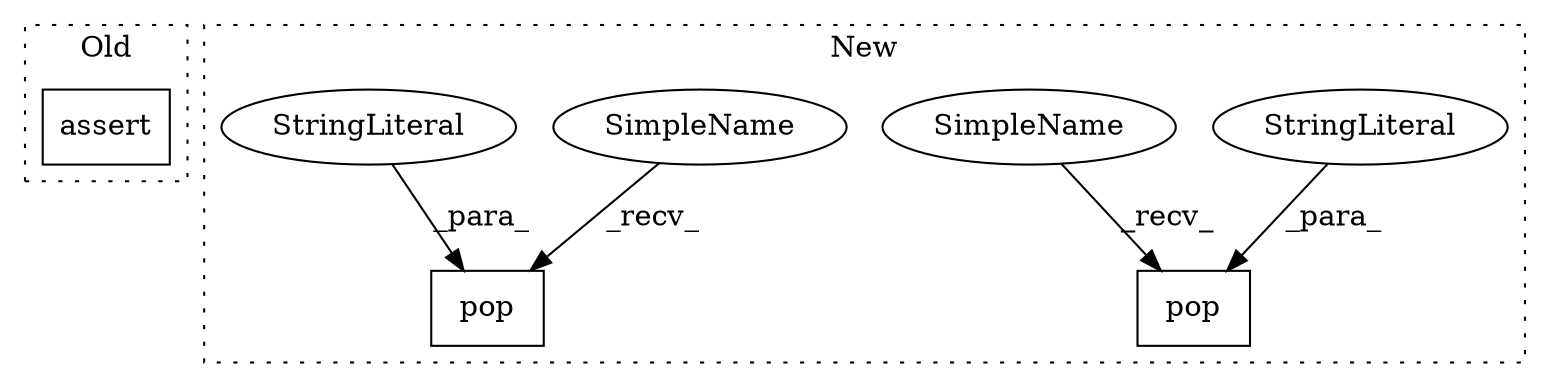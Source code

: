 digraph G {
subgraph cluster0 {
1 [label="assert" a="6" s="2490" l="7" shape="box"];
label = "Old";
style="dotted";
}
subgraph cluster1 {
2 [label="pop" a="32" s="3307,3339" l="4,1" shape="box"];
3 [label="StringLiteral" a="45" s="3311" l="23" shape="ellipse"];
4 [label="pop" a="32" s="3248,3271" l="4,1" shape="box"];
5 [label="StringLiteral" a="45" s="3252" l="14" shape="ellipse"];
6 [label="SimpleName" a="42" s="3300" l="6" shape="ellipse"];
7 [label="SimpleName" a="42" s="3241" l="6" shape="ellipse"];
label = "New";
style="dotted";
}
3 -> 2 [label="_para_"];
5 -> 4 [label="_para_"];
6 -> 2 [label="_recv_"];
7 -> 4 [label="_recv_"];
}